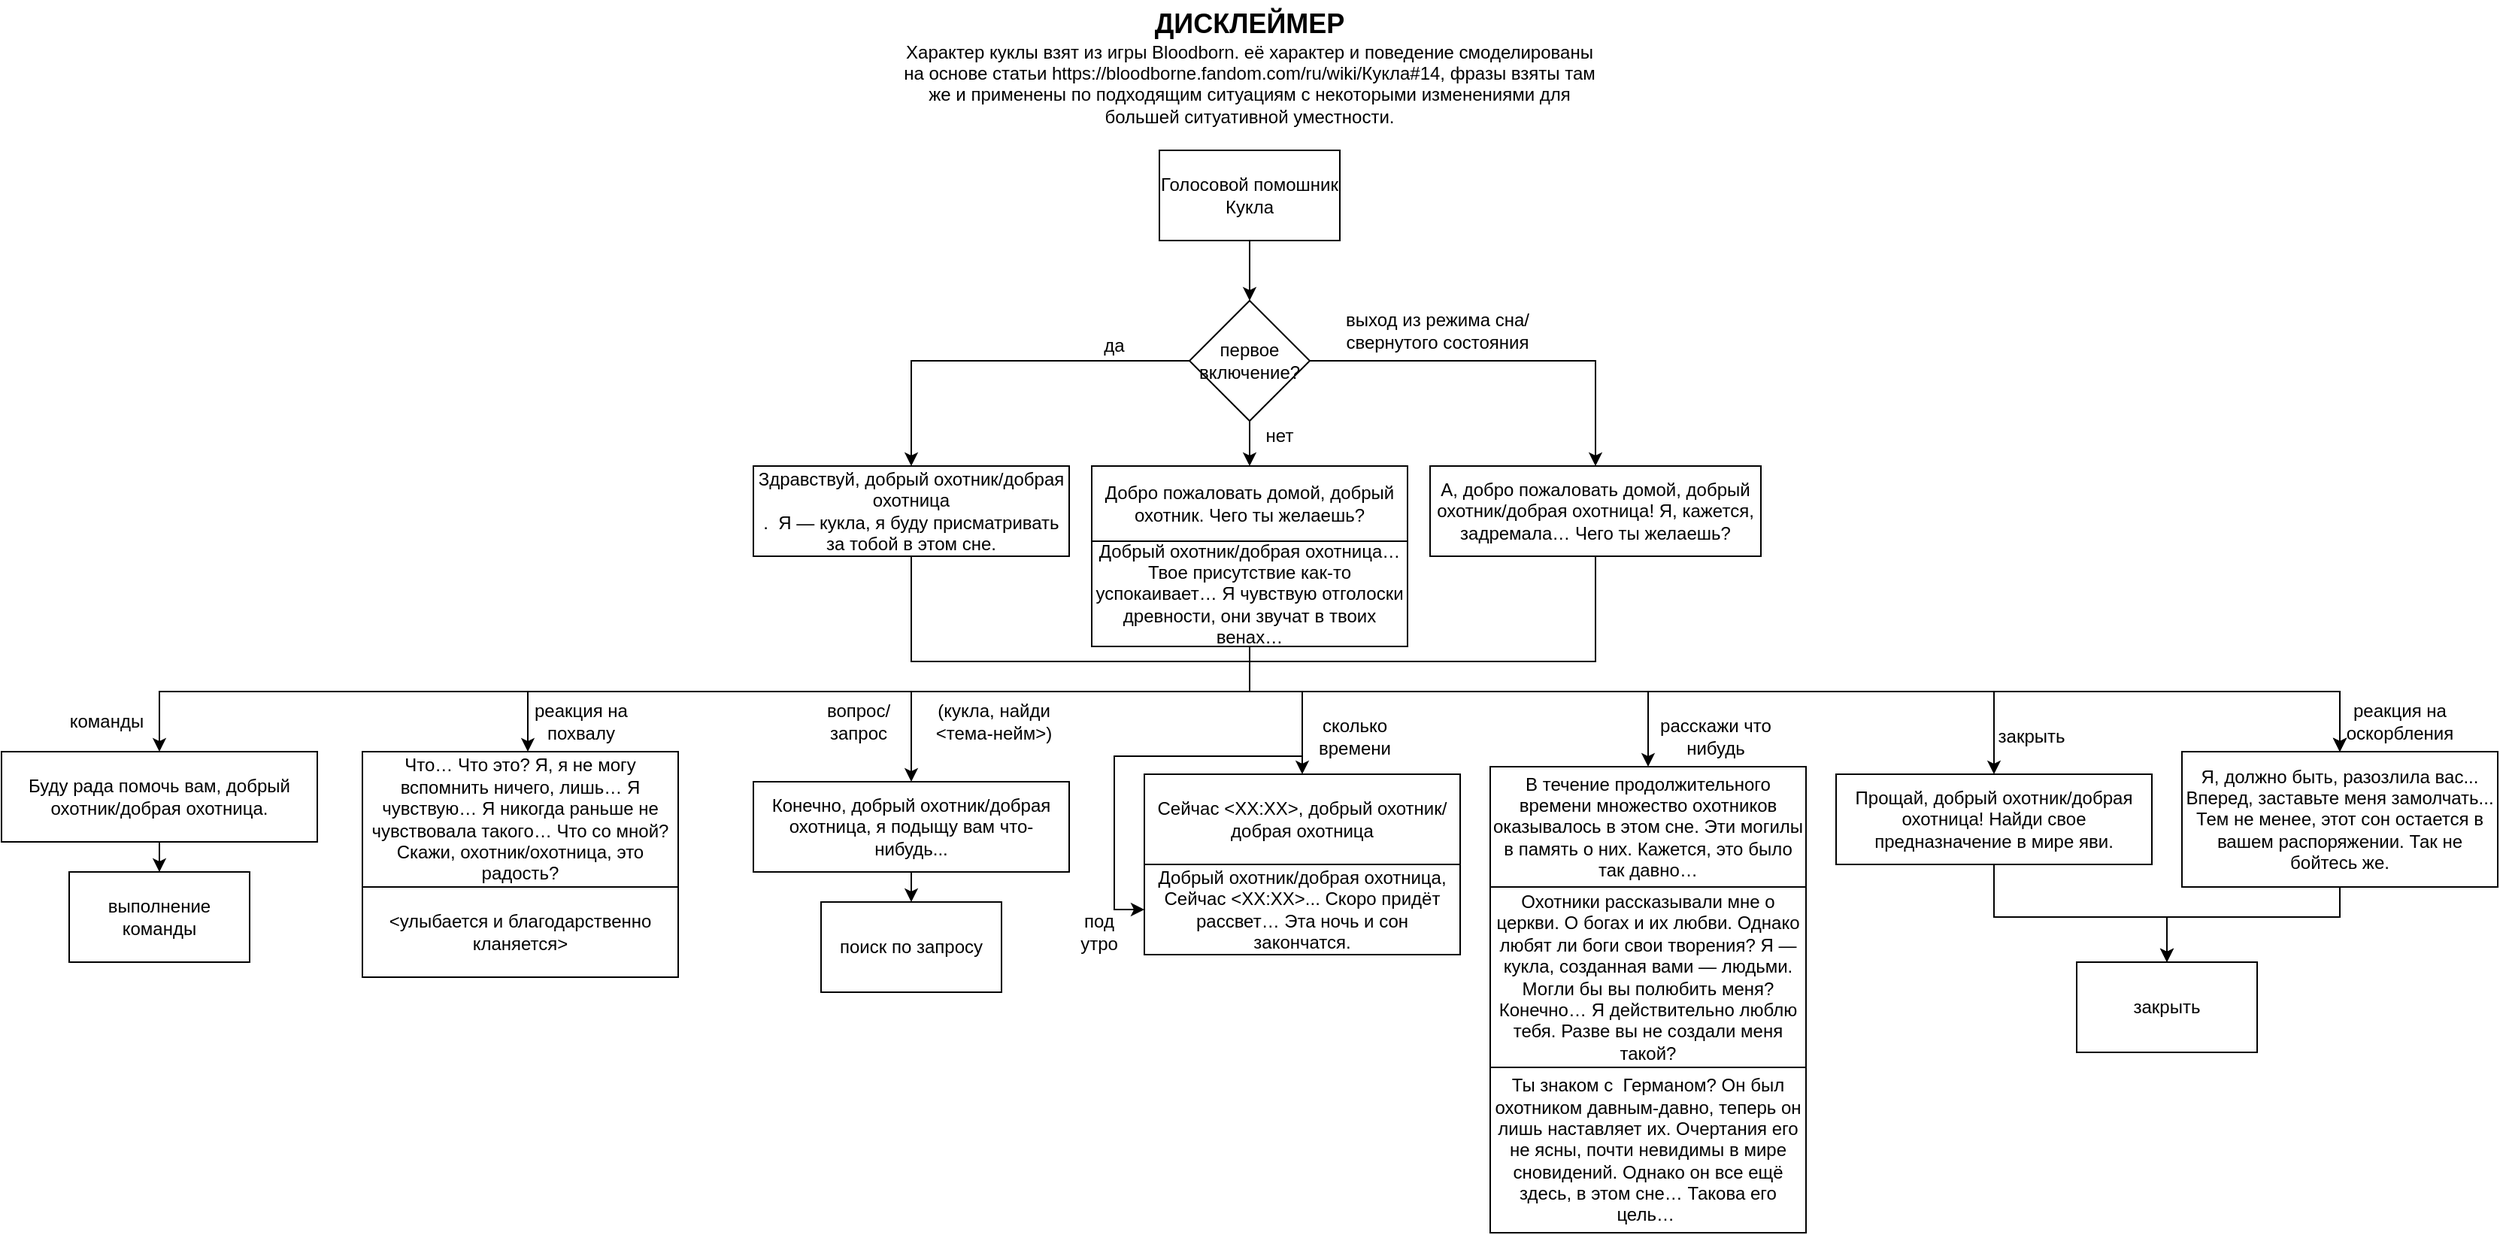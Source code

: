 <mxfile version="13.9.7" type="device"><diagram id="L3uB8jdsvYFci0JsYXQQ" name="Page-1"><mxGraphModel dx="2249" dy="1874" grid="1" gridSize="10" guides="1" tooltips="1" connect="1" arrows="1" fold="1" page="1" pageScale="1" pageWidth="827" pageHeight="1169" math="0" shadow="0"><root><mxCell id="0"/><mxCell id="1" parent="0"/><mxCell id="784lviFYnO3KNsrgtfU8-4" style="edgeStyle=orthogonalEdgeStyle;rounded=0;orthogonalLoop=1;jettySize=auto;html=1;exitX=0.5;exitY=1;exitDx=0;exitDy=0;entryX=0.5;entryY=0;entryDx=0;entryDy=0;" edge="1" parent="1" source="784lviFYnO3KNsrgtfU8-1" target="784lviFYnO3KNsrgtfU8-3"><mxGeometry relative="1" as="geometry"/></mxCell><mxCell id="784lviFYnO3KNsrgtfU8-1" value="Голосовой помошник Кукла" style="rounded=0;whiteSpace=wrap;html=1;" vertex="1" parent="1"><mxGeometry x="180" width="120" height="60" as="geometry"/></mxCell><mxCell id="784lviFYnO3KNsrgtfU8-27" style="edgeStyle=orthogonalEdgeStyle;rounded=0;orthogonalLoop=1;jettySize=auto;html=1;exitX=0.5;exitY=1;exitDx=0;exitDy=0;entryX=0.5;entryY=0;entryDx=0;entryDy=0;" edge="1" parent="1" source="784lviFYnO3KNsrgtfU8-2" target="784lviFYnO3KNsrgtfU8-13"><mxGeometry relative="1" as="geometry"><Array as="points"><mxPoint x="15" y="340"/><mxPoint x="240" y="340"/><mxPoint x="240" y="360"/><mxPoint x="965" y="360"/></Array></mxGeometry></mxCell><mxCell id="784lviFYnO3KNsrgtfU8-2" value="Здравствуй, добрый охотник/добрая охотница&lt;br&gt;.&amp;nbsp; Я — кукла, я буду присматривать за тобой в этом сне." style="rounded=0;whiteSpace=wrap;html=1;" vertex="1" parent="1"><mxGeometry x="-90" y="210" width="210" height="60" as="geometry"/></mxCell><mxCell id="784lviFYnO3KNsrgtfU8-5" style="edgeStyle=orthogonalEdgeStyle;rounded=0;orthogonalLoop=1;jettySize=auto;html=1;exitX=0;exitY=0.5;exitDx=0;exitDy=0;" edge="1" parent="1" source="784lviFYnO3KNsrgtfU8-3" target="784lviFYnO3KNsrgtfU8-2"><mxGeometry relative="1" as="geometry"/></mxCell><mxCell id="784lviFYnO3KNsrgtfU8-8" style="edgeStyle=orthogonalEdgeStyle;rounded=0;orthogonalLoop=1;jettySize=auto;html=1;exitX=0.5;exitY=1;exitDx=0;exitDy=0;" edge="1" parent="1" source="784lviFYnO3KNsrgtfU8-3" target="784lviFYnO3KNsrgtfU8-7"><mxGeometry relative="1" as="geometry"><mxPoint x="240" y="190" as="sourcePoint"/><Array as="points"><mxPoint x="240" y="200"/></Array></mxGeometry></mxCell><mxCell id="784lviFYnO3KNsrgtfU8-11" style="edgeStyle=orthogonalEdgeStyle;rounded=0;orthogonalLoop=1;jettySize=auto;html=1;exitX=1;exitY=0.5;exitDx=0;exitDy=0;entryX=0.5;entryY=0;entryDx=0;entryDy=0;" edge="1" parent="1" source="784lviFYnO3KNsrgtfU8-3" target="784lviFYnO3KNsrgtfU8-10"><mxGeometry relative="1" as="geometry"/></mxCell><mxCell id="784lviFYnO3KNsrgtfU8-3" value="первое включение?" style="rhombus;whiteSpace=wrap;html=1;" vertex="1" parent="1"><mxGeometry x="200" y="100" width="80" height="80" as="geometry"/></mxCell><mxCell id="784lviFYnO3KNsrgtfU8-6" value="да" style="text;html=1;strokeColor=none;fillColor=none;align=center;verticalAlign=middle;whiteSpace=wrap;rounded=0;" vertex="1" parent="1"><mxGeometry x="130" y="120" width="40" height="20" as="geometry"/></mxCell><mxCell id="784lviFYnO3KNsrgtfU8-15" style="edgeStyle=orthogonalEdgeStyle;rounded=0;orthogonalLoop=1;jettySize=auto;html=1;entryX=0.5;entryY=0;entryDx=0;entryDy=0;exitX=0.5;exitY=1;exitDx=0;exitDy=0;" edge="1" parent="1" source="784lviFYnO3KNsrgtfU8-18" target="784lviFYnO3KNsrgtfU8-13"><mxGeometry relative="1" as="geometry"><mxPoint x="970" y="290" as="sourcePoint"/><Array as="points"><mxPoint x="240" y="360"/><mxPoint x="965" y="360"/></Array></mxGeometry></mxCell><mxCell id="784lviFYnO3KNsrgtfU8-7" value="Добро пожаловать домой, добрый охотник. Чего ты желаешь?&lt;br&gt;" style="rounded=0;whiteSpace=wrap;html=1;" vertex="1" parent="1"><mxGeometry x="135" y="210" width="210" height="50" as="geometry"/></mxCell><mxCell id="784lviFYnO3KNsrgtfU8-9" value="нет" style="text;html=1;strokeColor=none;fillColor=none;align=center;verticalAlign=middle;whiteSpace=wrap;rounded=0;" vertex="1" parent="1"><mxGeometry x="240" y="180" width="40" height="20" as="geometry"/></mxCell><mxCell id="784lviFYnO3KNsrgtfU8-26" style="edgeStyle=orthogonalEdgeStyle;rounded=0;orthogonalLoop=1;jettySize=auto;html=1;exitX=0.5;exitY=1;exitDx=0;exitDy=0;entryX=0.5;entryY=0;entryDx=0;entryDy=0;" edge="1" parent="1" source="784lviFYnO3KNsrgtfU8-10" target="784lviFYnO3KNsrgtfU8-13"><mxGeometry relative="1" as="geometry"><Array as="points"><mxPoint x="470" y="340"/><mxPoint x="240" y="340"/><mxPoint x="240" y="360"/><mxPoint x="965" y="360"/></Array></mxGeometry></mxCell><mxCell id="784lviFYnO3KNsrgtfU8-10" value="А, добро пожаловать домой, добрый охотник/добрая охотница! Я, кажется, задремала… Чего ты желаешь?" style="rounded=0;whiteSpace=wrap;html=1;" vertex="1" parent="1"><mxGeometry x="360" y="210" width="220" height="60" as="geometry"/></mxCell><mxCell id="784lviFYnO3KNsrgtfU8-12" value="выход из режима сна/свернутого состояния" style="text;html=1;strokeColor=none;fillColor=none;align=center;verticalAlign=middle;whiteSpace=wrap;rounded=0;" vertex="1" parent="1"><mxGeometry x="280" y="110" width="170" height="20" as="geometry"/></mxCell><mxCell id="784lviFYnO3KNsrgtfU8-36" style="edgeStyle=orthogonalEdgeStyle;rounded=0;orthogonalLoop=1;jettySize=auto;html=1;exitX=0.5;exitY=1;exitDx=0;exitDy=0;entryX=0.5;entryY=0;entryDx=0;entryDy=0;" edge="1" parent="1" source="784lviFYnO3KNsrgtfU8-13" target="784lviFYnO3KNsrgtfU8-35"><mxGeometry relative="1" as="geometry"><Array as="points"><mxPoint x="965" y="510"/><mxPoint x="850" y="510"/></Array></mxGeometry></mxCell><mxCell id="784lviFYnO3KNsrgtfU8-13" value="Я, должно быть, разозлила вас... Вперед, заставьте меня замолчать... Тем не менее, этот сон остается в вашем распоряжении. Так не бойтесь же." style="rounded=0;whiteSpace=wrap;html=1;" vertex="1" parent="1"><mxGeometry x="860" y="400" width="210" height="90" as="geometry"/></mxCell><mxCell id="784lviFYnO3KNsrgtfU8-16" value="реакция на оскорбления" style="text;html=1;strokeColor=none;fillColor=none;align=center;verticalAlign=middle;whiteSpace=wrap;rounded=0;" vertex="1" parent="1"><mxGeometry x="950" y="370" width="110" height="20" as="geometry"/></mxCell><mxCell id="784lviFYnO3KNsrgtfU8-28" style="edgeStyle=orthogonalEdgeStyle;rounded=0;orthogonalLoop=1;jettySize=auto;html=1;exitX=0.5;exitY=1;exitDx=0;exitDy=0;entryX=0.5;entryY=0;entryDx=0;entryDy=0;" edge="1" parent="1" source="784lviFYnO3KNsrgtfU8-18" target="784lviFYnO3KNsrgtfU8-19"><mxGeometry relative="1" as="geometry"><Array as="points"><mxPoint x="240" y="360"/><mxPoint x="735" y="360"/></Array></mxGeometry></mxCell><mxCell id="784lviFYnO3KNsrgtfU8-30" style="edgeStyle=orthogonalEdgeStyle;rounded=0;orthogonalLoop=1;jettySize=auto;html=1;exitX=0.5;exitY=1;exitDx=0;exitDy=0;" edge="1" parent="1" source="784lviFYnO3KNsrgtfU8-18" target="784lviFYnO3KNsrgtfU8-22"><mxGeometry relative="1" as="geometry"><Array as="points"><mxPoint x="240" y="360"/><mxPoint x="-240" y="360"/></Array></mxGeometry></mxCell><mxCell id="784lviFYnO3KNsrgtfU8-32" style="edgeStyle=orthogonalEdgeStyle;rounded=0;orthogonalLoop=1;jettySize=auto;html=1;exitX=0.5;exitY=1;exitDx=0;exitDy=0;entryX=0.5;entryY=0;entryDx=0;entryDy=0;" edge="1" parent="1" source="784lviFYnO3KNsrgtfU8-18" target="784lviFYnO3KNsrgtfU8-20"><mxGeometry relative="1" as="geometry"><Array as="points"><mxPoint x="240" y="360"/><mxPoint x="505" y="360"/></Array></mxGeometry></mxCell><mxCell id="784lviFYnO3KNsrgtfU8-39" style="edgeStyle=orthogonalEdgeStyle;rounded=0;orthogonalLoop=1;jettySize=auto;html=1;exitX=0.5;exitY=1;exitDx=0;exitDy=0;" edge="1" parent="1" source="784lviFYnO3KNsrgtfU8-18" target="784lviFYnO3KNsrgtfU8-38"><mxGeometry relative="1" as="geometry"><Array as="points"><mxPoint x="240" y="360"/><mxPoint x="275" y="360"/></Array></mxGeometry></mxCell><mxCell id="784lviFYnO3KNsrgtfU8-43" style="edgeStyle=orthogonalEdgeStyle;rounded=0;orthogonalLoop=1;jettySize=auto;html=1;exitX=0.5;exitY=1;exitDx=0;exitDy=0;entryX=0;entryY=0.5;entryDx=0;entryDy=0;" edge="1" parent="1" source="784lviFYnO3KNsrgtfU8-18" target="784lviFYnO3KNsrgtfU8-42"><mxGeometry relative="1" as="geometry"><Array as="points"><mxPoint x="240" y="360"/><mxPoint x="275" y="360"/><mxPoint x="275" y="403"/><mxPoint x="150" y="403"/><mxPoint x="150" y="505"/></Array></mxGeometry></mxCell><mxCell id="784lviFYnO3KNsrgtfU8-46" style="edgeStyle=orthogonalEdgeStyle;rounded=0;orthogonalLoop=1;jettySize=auto;html=1;exitX=0.5;exitY=1;exitDx=0;exitDy=0;" edge="1" parent="1" source="784lviFYnO3KNsrgtfU8-18" target="784lviFYnO3KNsrgtfU8-45"><mxGeometry relative="1" as="geometry"><Array as="points"><mxPoint x="240" y="360"/><mxPoint x="15" y="360"/></Array></mxGeometry></mxCell><mxCell id="784lviFYnO3KNsrgtfU8-53" style="edgeStyle=orthogonalEdgeStyle;rounded=0;orthogonalLoop=1;jettySize=auto;html=1;exitX=0.5;exitY=1;exitDx=0;exitDy=0;" edge="1" parent="1" source="784lviFYnO3KNsrgtfU8-18" target="784lviFYnO3KNsrgtfU8-52"><mxGeometry relative="1" as="geometry"><Array as="points"><mxPoint x="240" y="360"/><mxPoint x="-485" y="360"/></Array></mxGeometry></mxCell><mxCell id="784lviFYnO3KNsrgtfU8-18" value="Добрый охотник/добрая охотница…&lt;span&gt;Твое присутствие как-то успокаивает… Я чувствую отголоски древности, они звучат в твоих венах…&lt;/span&gt;" style="rounded=0;whiteSpace=wrap;html=1;" vertex="1" parent="1"><mxGeometry x="135" y="260" width="210" height="70" as="geometry"/></mxCell><mxCell id="784lviFYnO3KNsrgtfU8-37" style="edgeStyle=orthogonalEdgeStyle;rounded=0;orthogonalLoop=1;jettySize=auto;html=1;exitX=0.5;exitY=1;exitDx=0;exitDy=0;" edge="1" parent="1" source="784lviFYnO3KNsrgtfU8-19" target="784lviFYnO3KNsrgtfU8-35"><mxGeometry relative="1" as="geometry"><Array as="points"><mxPoint x="735" y="510"/><mxPoint x="850" y="510"/></Array></mxGeometry></mxCell><mxCell id="784lviFYnO3KNsrgtfU8-19" value="Прощай, добрый охотник/добрая охотница! Найди свое предназначение в мире яви." style="rounded=0;whiteSpace=wrap;html=1;" vertex="1" parent="1"><mxGeometry x="630" y="415" width="210" height="60" as="geometry"/></mxCell><mxCell id="784lviFYnO3KNsrgtfU8-20" value="В течение продолжительного времени множество охотников оказывалось в этом сне. Эти могилы в память о них. Кажется, это было так давно…" style="rounded=0;whiteSpace=wrap;html=1;" vertex="1" parent="1"><mxGeometry x="400" y="410" width="210" height="80" as="geometry"/></mxCell><mxCell id="784lviFYnO3KNsrgtfU8-21" value="Охотники рассказывали мне о церкви. О богах и их любви. Однако любят ли боги свои творения? Я — кукла, созданная вами — людьми. Могли бы вы полюбить меня? Конечно… Я действительно люблю тебя. Разве вы не создали меня такой?" style="rounded=0;whiteSpace=wrap;html=1;" vertex="1" parent="1"><mxGeometry x="400" y="490" width="210" height="120" as="geometry"/></mxCell><mxCell id="784lviFYnO3KNsrgtfU8-22" value="Что… Что это? Я, я не могу вспомнить ничего, лишь… Я чувствую… Я никогда раньше не чувствовала такого… Что со мной? Скажи, охотник/охотница, это радость?" style="rounded=0;whiteSpace=wrap;html=1;" vertex="1" parent="1"><mxGeometry x="-350" y="400" width="210" height="90" as="geometry"/></mxCell><mxCell id="784lviFYnO3KNsrgtfU8-24" value="&amp;lt;улыбается и благодарственно кланяется&amp;gt;" style="rounded=0;whiteSpace=wrap;html=1;" vertex="1" parent="1"><mxGeometry x="-350" y="490" width="210" height="60" as="geometry"/></mxCell><mxCell id="784lviFYnO3KNsrgtfU8-29" value="закрыть" style="text;html=1;strokeColor=none;fillColor=none;align=center;verticalAlign=middle;whiteSpace=wrap;rounded=0;" vertex="1" parent="1"><mxGeometry x="740" y="380" width="40" height="20" as="geometry"/></mxCell><mxCell id="784lviFYnO3KNsrgtfU8-31" value="реакция на похвалу" style="text;html=1;strokeColor=none;fillColor=none;align=center;verticalAlign=middle;whiteSpace=wrap;rounded=0;" vertex="1" parent="1"><mxGeometry x="-239" y="370" width="69" height="20" as="geometry"/></mxCell><mxCell id="784lviFYnO3KNsrgtfU8-33" value="расскажи что нибудь" style="text;html=1;strokeColor=none;fillColor=none;align=center;verticalAlign=middle;whiteSpace=wrap;rounded=0;" vertex="1" parent="1"><mxGeometry x="510" y="380" width="80" height="20" as="geometry"/></mxCell><mxCell id="784lviFYnO3KNsrgtfU8-35" value="закрыть" style="rounded=0;whiteSpace=wrap;html=1;" vertex="1" parent="1"><mxGeometry x="790" y="540" width="120" height="60" as="geometry"/></mxCell><mxCell id="784lviFYnO3KNsrgtfU8-38" value="Сейчас &amp;lt;ХХ:ХХ&amp;gt;, добрый охотник/добрая охотница" style="rounded=0;whiteSpace=wrap;html=1;" vertex="1" parent="1"><mxGeometry x="170" y="415" width="210" height="60" as="geometry"/></mxCell><mxCell id="784lviFYnO3KNsrgtfU8-40" value="сколько времени" style="text;html=1;strokeColor=none;fillColor=none;align=center;verticalAlign=middle;whiteSpace=wrap;rounded=0;" vertex="1" parent="1"><mxGeometry x="280" y="380" width="60" height="20" as="geometry"/></mxCell><mxCell id="784lviFYnO3KNsrgtfU8-42" value="Добрый охотник/добрая охотница, Сейчас &amp;lt;ХХ:ХХ&amp;gt;...&amp;nbsp;Скоро придёт рассвет… Эта ночь и сон закончатся." style="rounded=0;whiteSpace=wrap;html=1;" vertex="1" parent="1"><mxGeometry x="170" y="475" width="210" height="60" as="geometry"/></mxCell><mxCell id="784lviFYnO3KNsrgtfU8-44" value="под утро" style="text;html=1;strokeColor=none;fillColor=none;align=center;verticalAlign=middle;whiteSpace=wrap;rounded=0;" vertex="1" parent="1"><mxGeometry x="120" y="510" width="40" height="20" as="geometry"/></mxCell><mxCell id="784lviFYnO3KNsrgtfU8-51" style="edgeStyle=orthogonalEdgeStyle;rounded=0;orthogonalLoop=1;jettySize=auto;html=1;exitX=0.5;exitY=1;exitDx=0;exitDy=0;entryX=0.5;entryY=0;entryDx=0;entryDy=0;" edge="1" parent="1" source="784lviFYnO3KNsrgtfU8-45" target="784lviFYnO3KNsrgtfU8-50"><mxGeometry relative="1" as="geometry"/></mxCell><mxCell id="784lviFYnO3KNsrgtfU8-45" value="Конечно, добрый охотник/добрая охотница, я подыщу вам что-нибудь..." style="rounded=0;whiteSpace=wrap;html=1;" vertex="1" parent="1"><mxGeometry x="-90" y="420" width="210" height="60" as="geometry"/></mxCell><mxCell id="784lviFYnO3KNsrgtfU8-47" value="вопрос/запрос" style="text;html=1;strokeColor=none;fillColor=none;align=center;verticalAlign=middle;whiteSpace=wrap;rounded=0;" vertex="1" parent="1"><mxGeometry x="-40" y="370" width="40" height="20" as="geometry"/></mxCell><mxCell id="784lviFYnO3KNsrgtfU8-50" value="поиск по запросу" style="rounded=0;whiteSpace=wrap;html=1;" vertex="1" parent="1"><mxGeometry x="-45" y="500" width="120" height="60" as="geometry"/></mxCell><mxCell id="784lviFYnO3KNsrgtfU8-55" style="edgeStyle=orthogonalEdgeStyle;rounded=0;orthogonalLoop=1;jettySize=auto;html=1;exitX=0.5;exitY=1;exitDx=0;exitDy=0;" edge="1" parent="1" source="784lviFYnO3KNsrgtfU8-52" target="784lviFYnO3KNsrgtfU8-54"><mxGeometry relative="1" as="geometry"/></mxCell><mxCell id="784lviFYnO3KNsrgtfU8-52" value="Буду рада помочь вам, добрый охотник/добрая охотница." style="rounded=0;whiteSpace=wrap;html=1;" vertex="1" parent="1"><mxGeometry x="-590" y="400" width="210" height="60" as="geometry"/></mxCell><mxCell id="784lviFYnO3KNsrgtfU8-54" value="выполнение команды" style="rounded=0;whiteSpace=wrap;html=1;" vertex="1" parent="1"><mxGeometry x="-545" y="480" width="120" height="60" as="geometry"/></mxCell><mxCell id="784lviFYnO3KNsrgtfU8-56" value="команды" style="text;html=1;strokeColor=none;fillColor=none;align=center;verticalAlign=middle;whiteSpace=wrap;rounded=0;" vertex="1" parent="1"><mxGeometry x="-540" y="370" width="40" height="20" as="geometry"/></mxCell><mxCell id="784lviFYnO3KNsrgtfU8-57" value="(кукла, найди &amp;lt;тема-нейм&amp;gt;)" style="text;html=1;strokeColor=none;fillColor=none;align=center;verticalAlign=middle;whiteSpace=wrap;rounded=0;" vertex="1" parent="1"><mxGeometry x="20" y="370" width="100" height="20" as="geometry"/></mxCell><mxCell id="784lviFYnO3KNsrgtfU8-58" value="Ты знаком с&amp;nbsp;&amp;nbsp;Германом? Он был охотником давным-давно, теперь он лишь наставляет их. Очертания его не ясны, почти невидимы в мире сновидений. Однако он все ещё здесь, в этом сне… Такова его цель…&amp;nbsp;" style="rounded=0;whiteSpace=wrap;html=1;" vertex="1" parent="1"><mxGeometry x="400" y="610" width="210" height="110" as="geometry"/></mxCell><mxCell id="784lviFYnO3KNsrgtfU8-59" value="&lt;font&gt;&lt;b&gt;&lt;font style=&quot;font-size: 18px&quot;&gt;ДИСКЛЕЙМЕР&lt;/font&gt;&lt;/b&gt;&lt;br&gt;Характер куклы взят из игры Bloodborn. её характер и поведение смоделированы на основе статьи&amp;nbsp;https://bloodborne.fandom.com/ru/wiki/Кукла#14, фразы взяты там же и применены по подходящим ситуациям с некоторыми изменениями для большей ситуативной уместности.&lt;br&gt;&lt;/font&gt;" style="text;html=1;strokeColor=none;fillColor=none;align=center;verticalAlign=middle;whiteSpace=wrap;rounded=0;" vertex="1" parent="1"><mxGeometry x="5" y="-100" width="470" height="90" as="geometry"/></mxCell></root></mxGraphModel></diagram></mxfile>